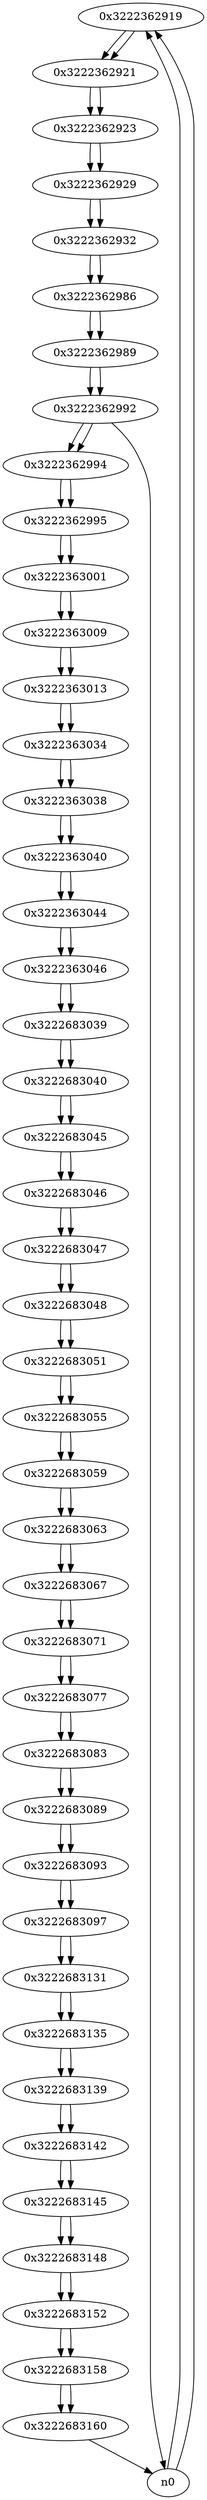 digraph G{
/* nodes */
  n1 [label="0x3222362919"]
  n2 [label="0x3222362921"]
  n3 [label="0x3222362923"]
  n4 [label="0x3222362929"]
  n5 [label="0x3222362932"]
  n6 [label="0x3222362986"]
  n7 [label="0x3222362989"]
  n8 [label="0x3222362992"]
  n9 [label="0x3222362994"]
  n10 [label="0x3222362995"]
  n11 [label="0x3222363001"]
  n12 [label="0x3222363009"]
  n13 [label="0x3222363013"]
  n14 [label="0x3222363034"]
  n15 [label="0x3222363038"]
  n16 [label="0x3222363040"]
  n17 [label="0x3222363044"]
  n18 [label="0x3222363046"]
  n19 [label="0x3222683039"]
  n20 [label="0x3222683040"]
  n21 [label="0x3222683045"]
  n22 [label="0x3222683046"]
  n23 [label="0x3222683047"]
  n24 [label="0x3222683048"]
  n25 [label="0x3222683051"]
  n26 [label="0x3222683055"]
  n27 [label="0x3222683059"]
  n28 [label="0x3222683063"]
  n29 [label="0x3222683067"]
  n30 [label="0x3222683071"]
  n31 [label="0x3222683077"]
  n32 [label="0x3222683083"]
  n33 [label="0x3222683089"]
  n34 [label="0x3222683093"]
  n35 [label="0x3222683097"]
  n36 [label="0x3222683131"]
  n37 [label="0x3222683135"]
  n38 [label="0x3222683139"]
  n39 [label="0x3222683142"]
  n40 [label="0x3222683145"]
  n41 [label="0x3222683148"]
  n42 [label="0x3222683152"]
  n43 [label="0x3222683158"]
  n44 [label="0x3222683160"]
/* edges */
n1 -> n2;
n0 -> n1;
n0 -> n1;
n2 -> n3;
n1 -> n2;
n3 -> n4;
n2 -> n3;
n4 -> n5;
n3 -> n4;
n5 -> n6;
n4 -> n5;
n6 -> n7;
n5 -> n6;
n7 -> n8;
n6 -> n7;
n8 -> n9;
n8 -> n0;
n7 -> n8;
n9 -> n10;
n8 -> n9;
n10 -> n11;
n9 -> n10;
n11 -> n12;
n10 -> n11;
n12 -> n13;
n11 -> n12;
n13 -> n14;
n12 -> n13;
n14 -> n15;
n13 -> n14;
n15 -> n16;
n14 -> n15;
n16 -> n17;
n15 -> n16;
n17 -> n18;
n16 -> n17;
n18 -> n19;
n17 -> n18;
n19 -> n20;
n18 -> n19;
n20 -> n21;
n19 -> n20;
n21 -> n22;
n20 -> n21;
n22 -> n23;
n21 -> n22;
n23 -> n24;
n22 -> n23;
n24 -> n25;
n23 -> n24;
n25 -> n26;
n24 -> n25;
n26 -> n27;
n25 -> n26;
n27 -> n28;
n26 -> n27;
n28 -> n29;
n27 -> n28;
n29 -> n30;
n28 -> n29;
n30 -> n31;
n29 -> n30;
n31 -> n32;
n30 -> n31;
n32 -> n33;
n31 -> n32;
n33 -> n34;
n32 -> n33;
n34 -> n35;
n33 -> n34;
n35 -> n36;
n34 -> n35;
n36 -> n37;
n35 -> n36;
n37 -> n38;
n36 -> n37;
n38 -> n39;
n37 -> n38;
n39 -> n40;
n38 -> n39;
n40 -> n41;
n39 -> n40;
n41 -> n42;
n40 -> n41;
n42 -> n43;
n41 -> n42;
n43 -> n44;
n42 -> n43;
n44 -> n0;
n43 -> n44;
}

